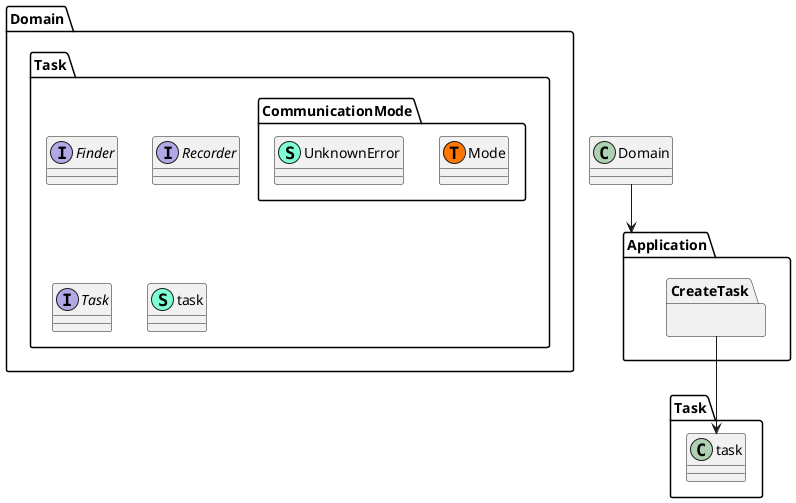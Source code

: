 @startuml
package Application{
    namespace CreateTask{

    }
}
package Domain as P1{
    package Task as P2{

        interface Finder  {

        }
        interface Recorder  {

        }
        interface Task  {

        }
        class task << (S,Aquamarine) >> {
        }

        namespace CommunicationMode{

                class Mode << (T, #FF7700) >>  {}

                class UnknownError << (S,Aquamarine) >> {}
        }

    }
}

Domain --> Application

CreateTask --> Task.task
@enduml
